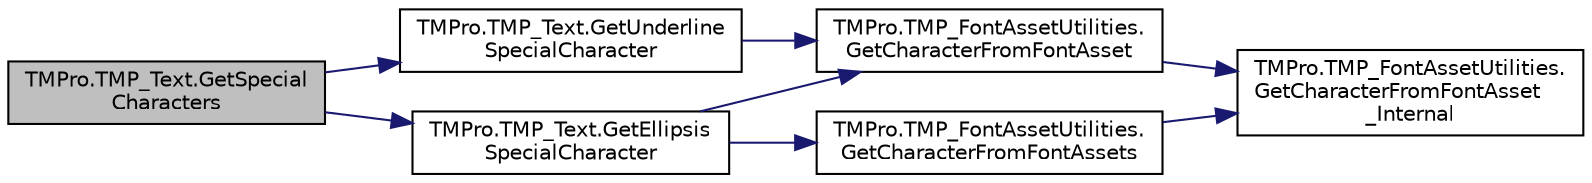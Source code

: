 digraph "TMPro.TMP_Text.GetSpecialCharacters"
{
 // LATEX_PDF_SIZE
  edge [fontname="Helvetica",fontsize="10",labelfontname="Helvetica",labelfontsize="10"];
  node [fontname="Helvetica",fontsize="10",shape=record];
  rankdir="LR";
  Node1 [label="TMPro.TMP_Text.GetSpecial\lCharacters",height=0.2,width=0.4,color="black", fillcolor="grey75", style="filled", fontcolor="black",tooltip="Method used to find and cache references to the Underline and Ellipsis characters."];
  Node1 -> Node2 [color="midnightblue",fontsize="10",style="solid",fontname="Helvetica"];
  Node2 [label="TMPro.TMP_Text.GetEllipsis\lSpecialCharacter",height=0.2,width=0.4,color="black", fillcolor="white", style="filled",URL="$class_t_m_pro_1_1_t_m_p___text.html#a3193988e012b58e178ae978de5e64e6d",tooltip=" "];
  Node2 -> Node3 [color="midnightblue",fontsize="10",style="solid",fontname="Helvetica"];
  Node3 [label="TMPro.TMP_FontAssetUtilities.\lGetCharacterFromFontAsset",height=0.2,width=0.4,color="black", fillcolor="white", style="filled",URL="$class_t_m_pro_1_1_t_m_p___font_asset_utilities.html#a9d70106b39c64e03f4e62e1f13c0948b",tooltip="Returns the text element (character) for the given unicode value taking into consideration the reques..."];
  Node3 -> Node4 [color="midnightblue",fontsize="10",style="solid",fontname="Helvetica"];
  Node4 [label="TMPro.TMP_FontAssetUtilities.\lGetCharacterFromFontAsset\l_Internal",height=0.2,width=0.4,color="black", fillcolor="white", style="filled",URL="$class_t_m_pro_1_1_t_m_p___font_asset_utilities.html#a22faa12b72e374579a7377572828051d",tooltip="Internal function returning the text element character for the given unicode value taking into consid..."];
  Node2 -> Node5 [color="midnightblue",fontsize="10",style="solid",fontname="Helvetica"];
  Node5 [label="TMPro.TMP_FontAssetUtilities.\lGetCharacterFromFontAssets",height=0.2,width=0.4,color="black", fillcolor="white", style="filled",URL="$class_t_m_pro_1_1_t_m_p___font_asset_utilities.html#afdc59bd1dcec2cddc898a4f034a66dee",tooltip="Returns the text element (character) for the given unicode value taking into consideration the reques..."];
  Node5 -> Node4 [color="midnightblue",fontsize="10",style="solid",fontname="Helvetica"];
  Node1 -> Node6 [color="midnightblue",fontsize="10",style="solid",fontname="Helvetica"];
  Node6 [label="TMPro.TMP_Text.GetUnderline\lSpecialCharacter",height=0.2,width=0.4,color="black", fillcolor="white", style="filled",URL="$class_t_m_pro_1_1_t_m_p___text.html#aa644bbb25fe0d440b1adf25dc2081f37",tooltip=" "];
  Node6 -> Node3 [color="midnightblue",fontsize="10",style="solid",fontname="Helvetica"];
}
